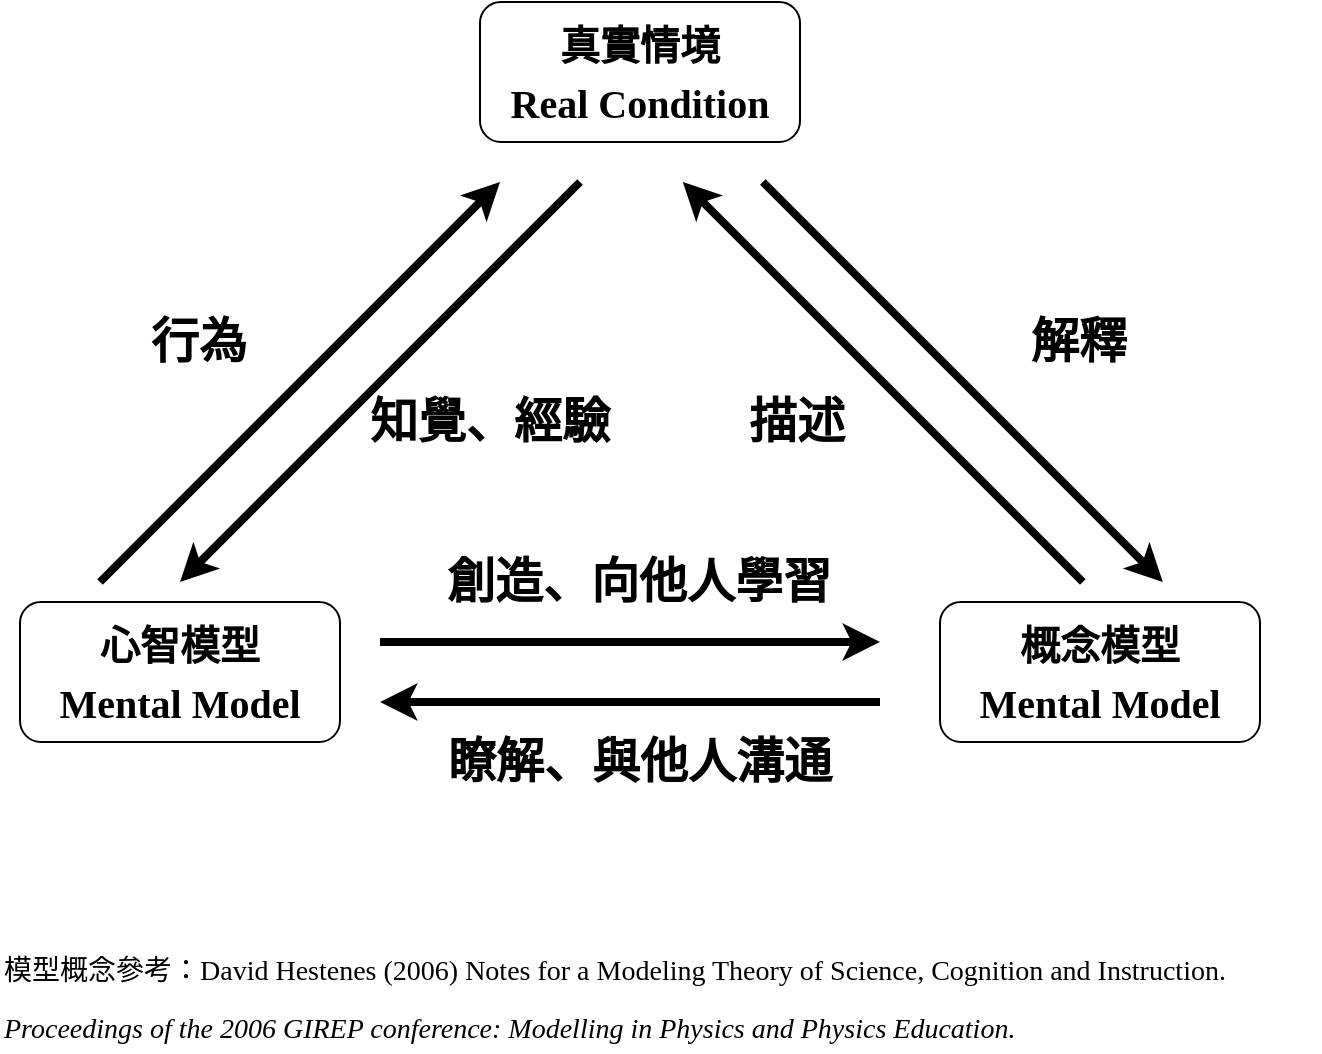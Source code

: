<mxfile version="13.1.3">
    <diagram id="6hGFLwfOUW9BJ-s0fimq" name="Page-1">
        <mxGraphModel dx="1378" dy="700" grid="1" gridSize="10" guides="1" tooltips="1" connect="1" arrows="1" fold="1" page="1" pageScale="1" pageWidth="700" pageHeight="600" math="0" shadow="0">
            <root>
                <mxCell id="0"/>
                <mxCell id="1" parent="0"/>
                <mxCell id="2" value="&lt;font style=&quot;font-size: 20px&quot;&gt;心智模型&lt;br&gt;Mental Model&lt;/font&gt;" style="rounded=1;whiteSpace=wrap;html=1;fontFamily=微軟正黑體;fontSize=24;fontStyle=1" parent="1" vertex="1">
                    <mxGeometry x="40" y="350" width="160" height="70" as="geometry"/>
                </mxCell>
                <mxCell id="4" value="&lt;font style=&quot;font-size: 20px&quot;&gt;概念模型&lt;br&gt;Mental Model&lt;/font&gt;" style="rounded=1;whiteSpace=wrap;html=1;fontFamily=微軟正黑體;fontSize=24;fontStyle=1" parent="1" vertex="1">
                    <mxGeometry x="500" y="350" width="160" height="70" as="geometry"/>
                </mxCell>
                <mxCell id="5" value="&lt;font style=&quot;font-size: 20px&quot;&gt;真實情境&lt;br&gt;Real Condition&lt;/font&gt;" style="rounded=1;whiteSpace=wrap;html=1;fontFamily=微軟正黑體;fontSize=24;fontStyle=1" parent="1" vertex="1">
                    <mxGeometry x="270" y="50" width="160" height="70" as="geometry"/>
                </mxCell>
                <mxCell id="17" value="" style="endArrow=classic;html=1;fontFamily=微軟正黑體;fontSize=24;strokeWidth=4;" parent="1" edge="1">
                    <mxGeometry width="50" height="50" relative="1" as="geometry">
                        <mxPoint x="80" y="340" as="sourcePoint"/>
                        <mxPoint x="280" y="140" as="targetPoint"/>
                    </mxGeometry>
                </mxCell>
                <mxCell id="18" value="" style="endArrow=classic;html=1;fontFamily=微軟正黑體;fontSize=24;strokeWidth=4;" parent="1" edge="1">
                    <mxGeometry width="50" height="50" relative="1" as="geometry">
                        <mxPoint x="320" y="140" as="sourcePoint"/>
                        <mxPoint x="120" y="340" as="targetPoint"/>
                    </mxGeometry>
                </mxCell>
                <mxCell id="19" value="" style="endArrow=classic;html=1;fontFamily=微軟正黑體;fontSize=24;strokeWidth=4;" parent="1" edge="1">
                    <mxGeometry width="50" height="50" relative="1" as="geometry">
                        <mxPoint x="571.42" y="340" as="sourcePoint"/>
                        <mxPoint x="371.42" y="140" as="targetPoint"/>
                    </mxGeometry>
                </mxCell>
                <mxCell id="20" value="" style="endArrow=classic;html=1;fontFamily=微軟正黑體;fontSize=24;strokeWidth=4;" parent="1" edge="1">
                    <mxGeometry width="50" height="50" relative="1" as="geometry">
                        <mxPoint x="411.42" y="140" as="sourcePoint"/>
                        <mxPoint x="611.42" y="340" as="targetPoint"/>
                    </mxGeometry>
                </mxCell>
                <mxCell id="21" value="" style="endArrow=classic;html=1;fontFamily=微軟正黑體;fontSize=24;strokeWidth=4;" parent="1" edge="1">
                    <mxGeometry width="50" height="50" relative="1" as="geometry">
                        <mxPoint x="220" y="370" as="sourcePoint"/>
                        <mxPoint x="470" y="370" as="targetPoint"/>
                    </mxGeometry>
                </mxCell>
                <mxCell id="23" value="" style="endArrow=classic;html=1;fontFamily=微軟正黑體;fontSize=24;strokeWidth=4;" parent="1" edge="1">
                    <mxGeometry width="50" height="50" relative="1" as="geometry">
                        <mxPoint x="470" y="400" as="sourcePoint"/>
                        <mxPoint x="220" y="400" as="targetPoint"/>
                    </mxGeometry>
                </mxCell>
                <mxCell id="24" value="&lt;font style=&quot;font-size: 14px&quot;&gt;模型概念參考：David Hestenes (2006) Notes for a Modeling Theory of Science, Cognition and Instruction. &lt;i&gt;Proceedings of the 2006 GIREP conference: Modelling in Physics and Physics Education.&lt;/i&gt;&lt;/font&gt;" style="text;whiteSpace=wrap;html=1;fontSize=24;fontFamily=微軟正黑體;" parent="1" vertex="1">
                    <mxGeometry x="30" y="510" width="660" as="geometry"/>
                </mxCell>
                <mxCell id="26" value="瞭解、與他人溝通" style="text;html=1;strokeColor=none;fillColor=none;align=center;verticalAlign=middle;whiteSpace=wrap;rounded=0;fontFamily=微軟正黑體;fontSize=24;fontStyle=1" parent="1" vertex="1">
                    <mxGeometry x="248" y="420" width="204" height="20" as="geometry"/>
                </mxCell>
                <mxCell id="27" value="知覺、經驗" style="text;html=1;strokeColor=none;fillColor=none;align=center;verticalAlign=middle;whiteSpace=wrap;rounded=0;fontFamily=微軟正黑體;fontSize=24;fontStyle=1" parent="1" vertex="1">
                    <mxGeometry x="210" y="250" width="130" height="20" as="geometry"/>
                </mxCell>
                <mxCell id="28" value="行為" style="text;html=1;strokeColor=none;fillColor=none;align=center;verticalAlign=middle;whiteSpace=wrap;rounded=0;fontFamily=微軟正黑體;fontSize=24;fontStyle=1" parent="1" vertex="1">
                    <mxGeometry x="90" y="210" width="78.58" height="20" as="geometry"/>
                </mxCell>
                <mxCell id="29" value="描述" style="text;html=1;strokeColor=none;fillColor=none;align=center;verticalAlign=middle;whiteSpace=wrap;rounded=0;fontFamily=微軟正黑體;fontSize=24;fontStyle=1" parent="1" vertex="1">
                    <mxGeometry x="389.29" y="250" width="78.58" height="20" as="geometry"/>
                </mxCell>
                <mxCell id="30" value="解釋" style="text;html=1;strokeColor=none;fillColor=none;align=center;verticalAlign=middle;whiteSpace=wrap;rounded=0;fontFamily=微軟正黑體;fontSize=24;fontStyle=1" parent="1" vertex="1">
                    <mxGeometry x="530" y="210" width="78.58" height="20" as="geometry"/>
                </mxCell>
                <mxCell id="32" value="創造、向他人學習" style="text;html=1;strokeColor=none;fillColor=none;align=center;verticalAlign=middle;whiteSpace=wrap;rounded=0;fontFamily=微軟正黑體;fontSize=24;fontStyle=1" vertex="1" parent="1">
                    <mxGeometry x="235.0" y="330" width="229.29" height="20" as="geometry"/>
                </mxCell>
            </root>
        </mxGraphModel>
    </diagram>
</mxfile>